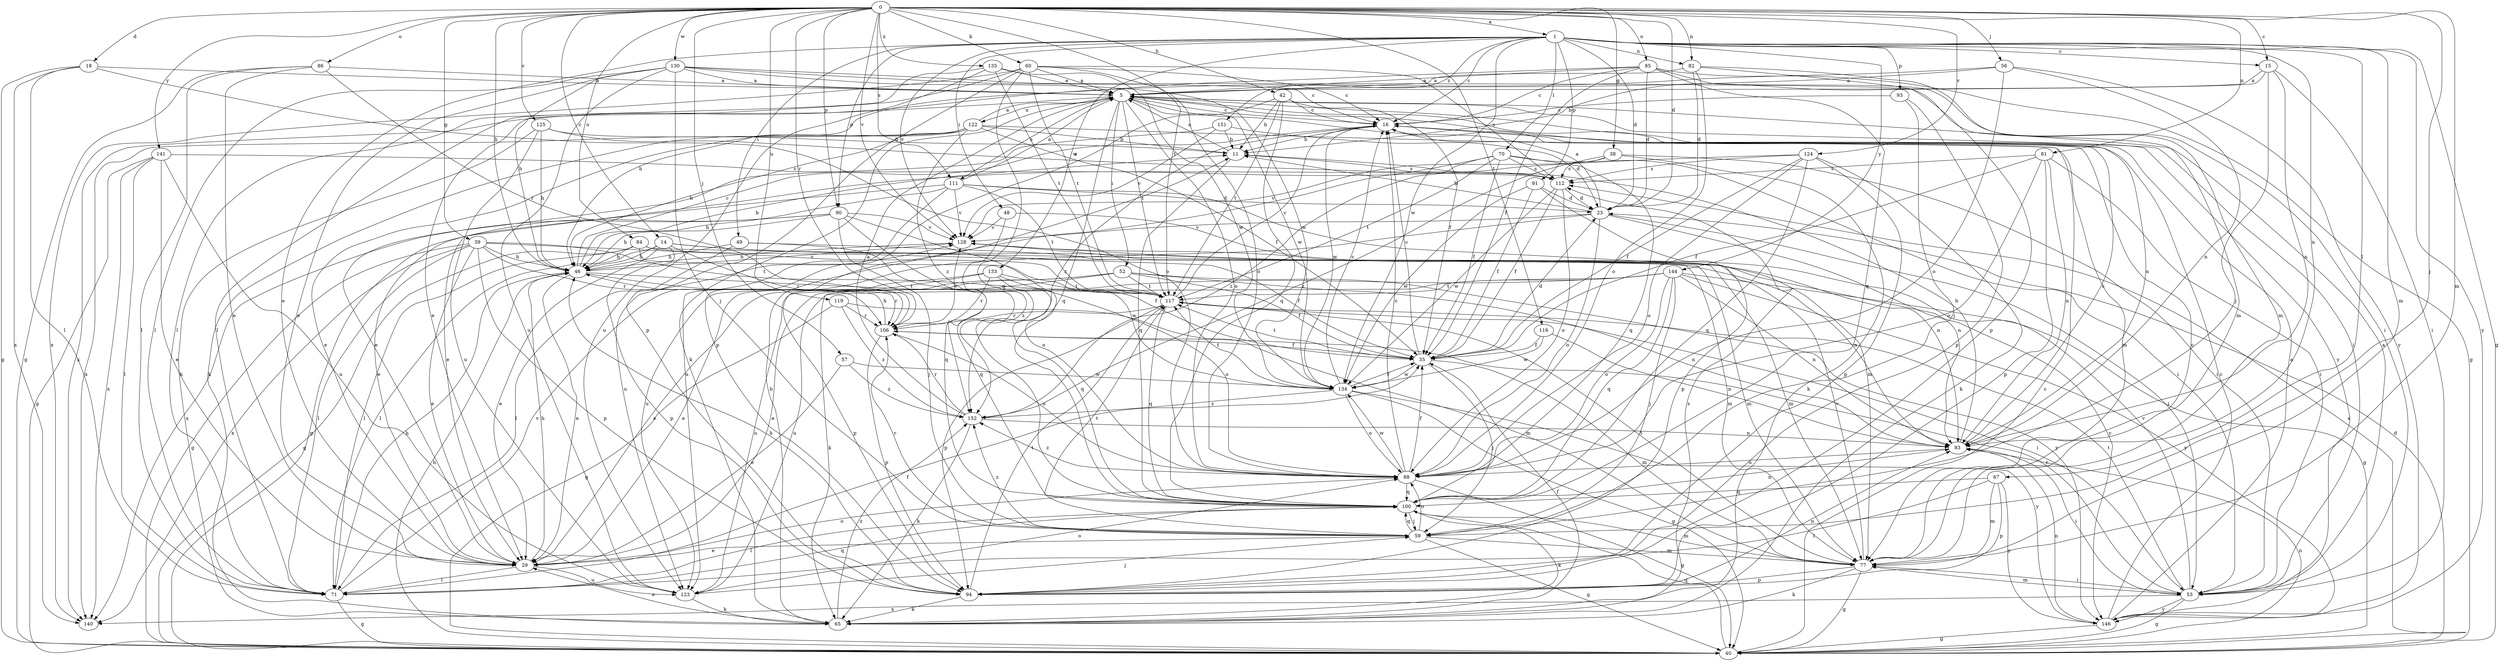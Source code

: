 strict digraph  {
0;
1;
5;
11;
14;
15;
16;
18;
23;
29;
35;
38;
39;
40;
42;
46;
48;
49;
52;
53;
56;
57;
59;
60;
65;
67;
70;
71;
77;
81;
82;
83;
84;
85;
86;
88;
90;
91;
93;
94;
100;
106;
111;
112;
116;
117;
119;
122;
123;
124;
125;
128;
130;
133;
134;
135;
140;
141;
144;
146;
151;
152;
0 -> 1  [label=a];
0 -> 14  [label=c];
0 -> 15  [label=c];
0 -> 18  [label=d];
0 -> 23  [label=d];
0 -> 38  [label=g];
0 -> 39  [label=g];
0 -> 42  [label=h];
0 -> 46  [label=h];
0 -> 56  [label=j];
0 -> 57  [label=j];
0 -> 59  [label=j];
0 -> 60  [label=k];
0 -> 77  [label=m];
0 -> 81  [label=n];
0 -> 82  [label=n];
0 -> 84  [label=o];
0 -> 85  [label=o];
0 -> 86  [label=o];
0 -> 90  [label=p];
0 -> 106  [label=r];
0 -> 111  [label=s];
0 -> 116  [label=t];
0 -> 117  [label=t];
0 -> 119  [label=u];
0 -> 124  [label=v];
0 -> 125  [label=v];
0 -> 128  [label=v];
0 -> 130  [label=w];
0 -> 135  [label=x];
0 -> 141  [label=y];
1 -> 15  [label=c];
1 -> 16  [label=c];
1 -> 23  [label=d];
1 -> 29  [label=e];
1 -> 40  [label=g];
1 -> 48  [label=i];
1 -> 49  [label=i];
1 -> 67  [label=l];
1 -> 70  [label=l];
1 -> 77  [label=m];
1 -> 82  [label=n];
1 -> 83  [label=n];
1 -> 90  [label=p];
1 -> 91  [label=p];
1 -> 93  [label=p];
1 -> 128  [label=v];
1 -> 133  [label=w];
1 -> 134  [label=w];
1 -> 144  [label=y];
1 -> 146  [label=y];
1 -> 151  [label=z];
5 -> 16  [label=c];
5 -> 52  [label=i];
5 -> 53  [label=i];
5 -> 65  [label=k];
5 -> 83  [label=n];
5 -> 88  [label=o];
5 -> 100  [label=q];
5 -> 111  [label=s];
5 -> 117  [label=t];
5 -> 122  [label=u];
5 -> 134  [label=w];
5 -> 140  [label=x];
5 -> 146  [label=y];
11 -> 5  [label=a];
11 -> 100  [label=q];
11 -> 112  [label=s];
14 -> 29  [label=e];
14 -> 46  [label=h];
14 -> 71  [label=l];
14 -> 77  [label=m];
14 -> 94  [label=p];
14 -> 106  [label=r];
14 -> 146  [label=y];
15 -> 5  [label=a];
15 -> 11  [label=b];
15 -> 53  [label=i];
15 -> 59  [label=j];
15 -> 83  [label=n];
16 -> 11  [label=b];
16 -> 134  [label=w];
16 -> 152  [label=z];
18 -> 5  [label=a];
18 -> 40  [label=g];
18 -> 71  [label=l];
18 -> 88  [label=o];
18 -> 140  [label=x];
23 -> 5  [label=a];
23 -> 11  [label=b];
23 -> 53  [label=i];
23 -> 83  [label=n];
23 -> 88  [label=o];
23 -> 123  [label=u];
23 -> 128  [label=v];
29 -> 46  [label=h];
29 -> 71  [label=l];
29 -> 88  [label=o];
29 -> 123  [label=u];
35 -> 16  [label=c];
35 -> 23  [label=d];
35 -> 59  [label=j];
35 -> 77  [label=m];
35 -> 117  [label=t];
35 -> 134  [label=w];
38 -> 53  [label=i];
38 -> 65  [label=k];
38 -> 112  [label=s];
38 -> 128  [label=v];
38 -> 152  [label=z];
39 -> 29  [label=e];
39 -> 35  [label=f];
39 -> 40  [label=g];
39 -> 46  [label=h];
39 -> 71  [label=l];
39 -> 94  [label=p];
39 -> 106  [label=r];
39 -> 117  [label=t];
39 -> 140  [label=x];
40 -> 16  [label=c];
40 -> 23  [label=d];
40 -> 46  [label=h];
40 -> 83  [label=n];
40 -> 100  [label=q];
40 -> 112  [label=s];
42 -> 11  [label=b];
42 -> 16  [label=c];
42 -> 35  [label=f];
42 -> 94  [label=p];
42 -> 100  [label=q];
42 -> 117  [label=t];
46 -> 11  [label=b];
46 -> 16  [label=c];
46 -> 29  [label=e];
46 -> 106  [label=r];
46 -> 117  [label=t];
46 -> 128  [label=v];
48 -> 83  [label=n];
48 -> 128  [label=v];
48 -> 152  [label=z];
49 -> 46  [label=h];
49 -> 71  [label=l];
49 -> 77  [label=m];
49 -> 100  [label=q];
52 -> 29  [label=e];
52 -> 35  [label=f];
52 -> 65  [label=k];
52 -> 83  [label=n];
52 -> 117  [label=t];
52 -> 123  [label=u];
52 -> 146  [label=y];
53 -> 5  [label=a];
53 -> 40  [label=g];
53 -> 77  [label=m];
53 -> 106  [label=r];
53 -> 117  [label=t];
53 -> 128  [label=v];
53 -> 140  [label=x];
53 -> 146  [label=y];
56 -> 5  [label=a];
56 -> 29  [label=e];
56 -> 83  [label=n];
56 -> 88  [label=o];
56 -> 146  [label=y];
57 -> 29  [label=e];
57 -> 134  [label=w];
57 -> 152  [label=z];
59 -> 29  [label=e];
59 -> 40  [label=g];
59 -> 77  [label=m];
59 -> 88  [label=o];
59 -> 100  [label=q];
59 -> 106  [label=r];
59 -> 117  [label=t];
59 -> 152  [label=z];
60 -> 5  [label=a];
60 -> 16  [label=c];
60 -> 71  [label=l];
60 -> 88  [label=o];
60 -> 94  [label=p];
60 -> 100  [label=q];
60 -> 112  [label=s];
60 -> 117  [label=t];
60 -> 140  [label=x];
65 -> 11  [label=b];
65 -> 29  [label=e];
65 -> 35  [label=f];
65 -> 112  [label=s];
65 -> 152  [label=z];
67 -> 71  [label=l];
67 -> 77  [label=m];
67 -> 94  [label=p];
67 -> 100  [label=q];
67 -> 146  [label=y];
70 -> 35  [label=f];
70 -> 53  [label=i];
70 -> 100  [label=q];
70 -> 112  [label=s];
70 -> 117  [label=t];
70 -> 123  [label=u];
70 -> 152  [label=z];
71 -> 35  [label=f];
71 -> 40  [label=g];
71 -> 46  [label=h];
71 -> 100  [label=q];
71 -> 128  [label=v];
77 -> 16  [label=c];
77 -> 40  [label=g];
77 -> 53  [label=i];
77 -> 65  [label=k];
77 -> 94  [label=p];
77 -> 117  [label=t];
77 -> 128  [label=v];
81 -> 35  [label=f];
81 -> 53  [label=i];
81 -> 83  [label=n];
81 -> 88  [label=o];
81 -> 94  [label=p];
81 -> 112  [label=s];
82 -> 5  [label=a];
82 -> 23  [label=d];
82 -> 77  [label=m];
82 -> 88  [label=o];
82 -> 94  [label=p];
83 -> 11  [label=b];
83 -> 16  [label=c];
83 -> 53  [label=i];
83 -> 88  [label=o];
84 -> 35  [label=f];
84 -> 40  [label=g];
84 -> 46  [label=h];
84 -> 71  [label=l];
84 -> 83  [label=n];
84 -> 134  [label=w];
85 -> 5  [label=a];
85 -> 16  [label=c];
85 -> 23  [label=d];
85 -> 35  [label=f];
85 -> 40  [label=g];
85 -> 46  [label=h];
85 -> 53  [label=i];
85 -> 100  [label=q];
86 -> 5  [label=a];
86 -> 29  [label=e];
86 -> 40  [label=g];
86 -> 71  [label=l];
86 -> 106  [label=r];
88 -> 16  [label=c];
88 -> 35  [label=f];
88 -> 40  [label=g];
88 -> 100  [label=q];
88 -> 134  [label=w];
88 -> 152  [label=z];
90 -> 40  [label=g];
90 -> 46  [label=h];
90 -> 59  [label=j];
90 -> 88  [label=o];
90 -> 100  [label=q];
90 -> 128  [label=v];
90 -> 140  [label=x];
91 -> 23  [label=d];
91 -> 35  [label=f];
91 -> 94  [label=p];
91 -> 134  [label=w];
93 -> 16  [label=c];
93 -> 59  [label=j];
93 -> 94  [label=p];
94 -> 46  [label=h];
94 -> 65  [label=k];
94 -> 83  [label=n];
94 -> 117  [label=t];
100 -> 59  [label=j];
100 -> 65  [label=k];
100 -> 71  [label=l];
100 -> 77  [label=m];
100 -> 83  [label=n];
106 -> 35  [label=f];
106 -> 46  [label=h];
106 -> 88  [label=o];
106 -> 94  [label=p];
106 -> 128  [label=v];
111 -> 5  [label=a];
111 -> 23  [label=d];
111 -> 29  [label=e];
111 -> 46  [label=h];
111 -> 77  [label=m];
111 -> 117  [label=t];
111 -> 123  [label=u];
111 -> 128  [label=v];
112 -> 23  [label=d];
112 -> 35  [label=f];
112 -> 88  [label=o];
112 -> 134  [label=w];
116 -> 35  [label=f];
116 -> 83  [label=n];
116 -> 134  [label=w];
117 -> 16  [label=c];
117 -> 53  [label=i];
117 -> 94  [label=p];
117 -> 100  [label=q];
117 -> 106  [label=r];
119 -> 40  [label=g];
119 -> 77  [label=m];
119 -> 106  [label=r];
119 -> 152  [label=z];
122 -> 5  [label=a];
122 -> 11  [label=b];
122 -> 29  [label=e];
122 -> 35  [label=f];
122 -> 46  [label=h];
122 -> 65  [label=k];
122 -> 77  [label=m];
122 -> 140  [label=x];
122 -> 152  [label=z];
123 -> 59  [label=j];
123 -> 65  [label=k];
123 -> 88  [label=o];
124 -> 29  [label=e];
124 -> 35  [label=f];
124 -> 65  [label=k];
124 -> 88  [label=o];
124 -> 94  [label=p];
124 -> 100  [label=q];
124 -> 112  [label=s];
125 -> 11  [label=b];
125 -> 46  [label=h];
125 -> 65  [label=k];
125 -> 112  [label=s];
125 -> 123  [label=u];
128 -> 46  [label=h];
128 -> 77  [label=m];
130 -> 5  [label=a];
130 -> 16  [label=c];
130 -> 29  [label=e];
130 -> 46  [label=h];
130 -> 59  [label=j];
130 -> 71  [label=l];
130 -> 77  [label=m];
130 -> 123  [label=u];
130 -> 134  [label=w];
133 -> 29  [label=e];
133 -> 88  [label=o];
133 -> 94  [label=p];
133 -> 100  [label=q];
133 -> 106  [label=r];
133 -> 117  [label=t];
134 -> 16  [label=c];
134 -> 35  [label=f];
134 -> 40  [label=g];
134 -> 88  [label=o];
134 -> 117  [label=t];
134 -> 146  [label=y];
134 -> 152  [label=z];
135 -> 5  [label=a];
135 -> 71  [label=l];
135 -> 117  [label=t];
135 -> 123  [label=u];
135 -> 134  [label=w];
141 -> 29  [label=e];
141 -> 40  [label=g];
141 -> 71  [label=l];
141 -> 112  [label=s];
141 -> 123  [label=u];
141 -> 140  [label=x];
144 -> 29  [label=e];
144 -> 40  [label=g];
144 -> 59  [label=j];
144 -> 83  [label=n];
144 -> 88  [label=o];
144 -> 100  [label=q];
144 -> 117  [label=t];
144 -> 123  [label=u];
144 -> 146  [label=y];
146 -> 5  [label=a];
146 -> 16  [label=c];
146 -> 40  [label=g];
146 -> 83  [label=n];
151 -> 11  [label=b];
151 -> 23  [label=d];
151 -> 29  [label=e];
151 -> 128  [label=v];
152 -> 5  [label=a];
152 -> 65  [label=k];
152 -> 83  [label=n];
152 -> 106  [label=r];
}
